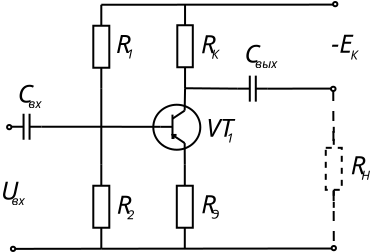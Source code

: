 <?xml version="1.0" encoding="UTF-8"?>
<dia:diagram xmlns:dia="http://www.lysator.liu.se/~alla/dia/">
  <dia:layer name="Фон" visible="true">
    <dia:object type="Standard - Ellipse" version="0" id="O0">
      <dia:attribute name="obj_pos">
        <dia:point val="9,6"/>
      </dia:attribute>
      <dia:attribute name="obj_bb">
        <dia:rectangle val="8.95,5.95;11.4,8.3"/>
      </dia:attribute>
      <dia:attribute name="elem_corner">
        <dia:point val="9,6"/>
      </dia:attribute>
      <dia:attribute name="elem_width">
        <dia:real val="2.35"/>
      </dia:attribute>
      <dia:attribute name="elem_height">
        <dia:real val="2.25"/>
      </dia:attribute>
    </dia:object>
    <dia:object type="Circuit - PNP Transistor" version="0" id="O1">
      <dia:attribute name="obj_pos">
        <dia:point val="9.35,6.292"/>
      </dia:attribute>
      <dia:attribute name="obj_bb">
        <dia:rectangle val="9.35,6.25;10.597,7.958"/>
      </dia:attribute>
      <dia:attribute name="elem_corner">
        <dia:point val="9.35,6.292"/>
      </dia:attribute>
      <dia:attribute name="elem_width">
        <dia:real val="1.219"/>
      </dia:attribute>
      <dia:attribute name="elem_height">
        <dia:real val="1.625"/>
      </dia:attribute>
      <dia:attribute name="line_width">
        <dia:real val="0.1"/>
      </dia:attribute>
      <dia:attribute name="line_colour">
        <dia:color val="#000000"/>
      </dia:attribute>
      <dia:attribute name="fill_colour">
        <dia:color val="#ffffff"/>
      </dia:attribute>
      <dia:attribute name="show_background">
        <dia:boolean val="true"/>
      </dia:attribute>
      <dia:attribute name="line_style">
        <dia:enum val="0"/>
        <dia:real val="1"/>
      </dia:attribute>
      <dia:attribute name="flip_horizontal">
        <dia:boolean val="false"/>
      </dia:attribute>
      <dia:attribute name="flip_vertical">
        <dia:boolean val="false"/>
      </dia:attribute>
    </dia:object>
    <dia:object type="Circuit - Vertical Resistor (European)" version="0" id="O2">
      <dia:attribute name="obj_pos">
        <dia:point val="10.175,9"/>
      </dia:attribute>
      <dia:attribute name="obj_bb">
        <dia:rectangle val="10.125,9;11.025,13.2"/>
      </dia:attribute>
      <dia:attribute name="elem_corner">
        <dia:point val="10.175,9"/>
      </dia:attribute>
      <dia:attribute name="elem_width">
        <dia:real val="0.8"/>
      </dia:attribute>
      <dia:attribute name="elem_height">
        <dia:real val="4.2"/>
      </dia:attribute>
      <dia:attribute name="line_width">
        <dia:real val="0.1"/>
      </dia:attribute>
      <dia:attribute name="line_colour">
        <dia:color val="#000000"/>
      </dia:attribute>
      <dia:attribute name="fill_colour">
        <dia:color val="#ffffff"/>
      </dia:attribute>
      <dia:attribute name="show_background">
        <dia:boolean val="true"/>
      </dia:attribute>
      <dia:attribute name="line_style">
        <dia:enum val="0"/>
        <dia:real val="1"/>
      </dia:attribute>
      <dia:attribute name="flip_horizontal">
        <dia:boolean val="false"/>
      </dia:attribute>
      <dia:attribute name="flip_vertical">
        <dia:boolean val="false"/>
      </dia:attribute>
    </dia:object>
    <dia:object type="Standard - Line" version="0" id="O3">
      <dia:attribute name="obj_pos">
        <dia:point val="10.569,7.917"/>
      </dia:attribute>
      <dia:attribute name="obj_bb">
        <dia:rectangle val="10.518,7.866;10.625,9.05"/>
      </dia:attribute>
      <dia:attribute name="conn_endpoints">
        <dia:point val="10.569,7.917"/>
        <dia:point val="10.575,9"/>
      </dia:attribute>
      <dia:attribute name="numcp">
        <dia:int val="1"/>
      </dia:attribute>
      <dia:connections>
        <dia:connection handle="0" to="O1" connection="2"/>
        <dia:connection handle="1" to="O2" connection="0"/>
      </dia:connections>
    </dia:object>
    <dia:object type="Circuit - Vertical Resistor (European)" version="0" id="O4">
      <dia:attribute name="obj_pos">
        <dia:point val="6,1"/>
      </dia:attribute>
      <dia:attribute name="obj_bb">
        <dia:rectangle val="5.95,1;6.85,5.2"/>
      </dia:attribute>
      <dia:attribute name="elem_corner">
        <dia:point val="6,1"/>
      </dia:attribute>
      <dia:attribute name="elem_width">
        <dia:real val="0.8"/>
      </dia:attribute>
      <dia:attribute name="elem_height">
        <dia:real val="4.2"/>
      </dia:attribute>
      <dia:attribute name="line_width">
        <dia:real val="0.1"/>
      </dia:attribute>
      <dia:attribute name="line_colour">
        <dia:color val="#000000"/>
      </dia:attribute>
      <dia:attribute name="fill_colour">
        <dia:color val="#ffffff"/>
      </dia:attribute>
      <dia:attribute name="show_background">
        <dia:boolean val="true"/>
      </dia:attribute>
      <dia:attribute name="line_style">
        <dia:enum val="0"/>
        <dia:real val="1"/>
      </dia:attribute>
      <dia:attribute name="flip_horizontal">
        <dia:boolean val="false"/>
      </dia:attribute>
      <dia:attribute name="flip_vertical">
        <dia:boolean val="false"/>
      </dia:attribute>
    </dia:object>
    <dia:object type="Circuit - Vertical Resistor (European)" version="0" id="O5">
      <dia:attribute name="obj_pos">
        <dia:point val="10.2,0.975"/>
      </dia:attribute>
      <dia:attribute name="obj_bb">
        <dia:rectangle val="10.15,0.975;11.025,5.175"/>
      </dia:attribute>
      <dia:attribute name="elem_corner">
        <dia:point val="10.2,0.975"/>
      </dia:attribute>
      <dia:attribute name="elem_width">
        <dia:real val="0.775"/>
      </dia:attribute>
      <dia:attribute name="elem_height">
        <dia:real val="4.2"/>
      </dia:attribute>
      <dia:attribute name="line_width">
        <dia:real val="0.1"/>
      </dia:attribute>
      <dia:attribute name="line_colour">
        <dia:color val="#000000"/>
      </dia:attribute>
      <dia:attribute name="fill_colour">
        <dia:color val="#ffffff"/>
      </dia:attribute>
      <dia:attribute name="show_background">
        <dia:boolean val="true"/>
      </dia:attribute>
      <dia:attribute name="line_style">
        <dia:enum val="0"/>
        <dia:real val="1"/>
      </dia:attribute>
      <dia:attribute name="flip_horizontal">
        <dia:boolean val="false"/>
      </dia:attribute>
      <dia:attribute name="flip_vertical">
        <dia:boolean val="false"/>
      </dia:attribute>
    </dia:object>
    <dia:object type="Circuit - Vertical Resistor (European)" version="0" id="O6">
      <dia:attribute name="obj_pos">
        <dia:point val="6,9"/>
      </dia:attribute>
      <dia:attribute name="obj_bb">
        <dia:rectangle val="5.95,9;6.85,13.2"/>
      </dia:attribute>
      <dia:attribute name="elem_corner">
        <dia:point val="6,9"/>
      </dia:attribute>
      <dia:attribute name="elem_width">
        <dia:real val="0.8"/>
      </dia:attribute>
      <dia:attribute name="elem_height">
        <dia:real val="4.2"/>
      </dia:attribute>
      <dia:attribute name="line_width">
        <dia:real val="0.1"/>
      </dia:attribute>
      <dia:attribute name="line_colour">
        <dia:color val="#000000"/>
      </dia:attribute>
      <dia:attribute name="fill_colour">
        <dia:color val="#ffffff"/>
      </dia:attribute>
      <dia:attribute name="show_background">
        <dia:boolean val="true"/>
      </dia:attribute>
      <dia:attribute name="line_style">
        <dia:enum val="0"/>
        <dia:real val="1"/>
      </dia:attribute>
      <dia:attribute name="flip_horizontal">
        <dia:boolean val="false"/>
      </dia:attribute>
      <dia:attribute name="flip_vertical">
        <dia:boolean val="false"/>
      </dia:attribute>
    </dia:object>
    <dia:object type="Standard - Line" version="0" id="O7">
      <dia:attribute name="obj_pos">
        <dia:point val="10.588,5.175"/>
      </dia:attribute>
      <dia:attribute name="obj_bb">
        <dia:rectangle val="10.518,5.124;10.638,6.343"/>
      </dia:attribute>
      <dia:attribute name="conn_endpoints">
        <dia:point val="10.588,5.175"/>
        <dia:point val="10.569,6.292"/>
      </dia:attribute>
      <dia:attribute name="numcp">
        <dia:int val="1"/>
      </dia:attribute>
      <dia:connections>
        <dia:connection handle="0" to="O5" connection="1"/>
        <dia:connection handle="1" to="O1" connection="1"/>
      </dia:connections>
    </dia:object>
    <dia:object type="Standard - Line" version="0" id="O8">
      <dia:attribute name="obj_pos">
        <dia:point val="6.4,5.2"/>
      </dia:attribute>
      <dia:attribute name="obj_bb">
        <dia:rectangle val="6.35,5.15;6.45,9.05"/>
      </dia:attribute>
      <dia:attribute name="conn_endpoints">
        <dia:point val="6.4,5.2"/>
        <dia:point val="6.4,9"/>
      </dia:attribute>
      <dia:attribute name="numcp">
        <dia:int val="1"/>
      </dia:attribute>
      <dia:connections>
        <dia:connection handle="0" to="O4" connection="1"/>
        <dia:connection handle="1" to="O6" connection="0"/>
      </dia:connections>
    </dia:object>
    <dia:object type="Circuit - Horizontal Capacitor" version="0" id="O9">
      <dia:attribute name="obj_pos">
        <dia:point val="1.913,6.45"/>
      </dia:attribute>
      <dia:attribute name="obj_bb">
        <dia:rectangle val="1.913,6.45;3.413,7.75"/>
      </dia:attribute>
      <dia:attribute name="elem_corner">
        <dia:point val="1.913,6.45"/>
      </dia:attribute>
      <dia:attribute name="elem_width">
        <dia:real val="1.5"/>
      </dia:attribute>
      <dia:attribute name="elem_height">
        <dia:real val="1.3"/>
      </dia:attribute>
      <dia:attribute name="line_width">
        <dia:real val="0.1"/>
      </dia:attribute>
      <dia:attribute name="line_colour">
        <dia:color val="#000000"/>
      </dia:attribute>
      <dia:attribute name="fill_colour">
        <dia:color val="#ffffff"/>
      </dia:attribute>
      <dia:attribute name="show_background">
        <dia:boolean val="true"/>
      </dia:attribute>
      <dia:attribute name="line_style">
        <dia:enum val="0"/>
        <dia:real val="1"/>
      </dia:attribute>
      <dia:attribute name="flip_horizontal">
        <dia:boolean val="false"/>
      </dia:attribute>
      <dia:attribute name="flip_vertical">
        <dia:boolean val="false"/>
      </dia:attribute>
    </dia:object>
    <dia:object type="Circuit - Horizontal Capacitor" version="0" id="O10">
      <dia:attribute name="obj_pos">
        <dia:point val="13.225,4.545"/>
      </dia:attribute>
      <dia:attribute name="obj_bb">
        <dia:rectangle val="13.225,4.545;14.725,5.845"/>
      </dia:attribute>
      <dia:attribute name="elem_corner">
        <dia:point val="13.225,4.545"/>
      </dia:attribute>
      <dia:attribute name="elem_width">
        <dia:real val="1.5"/>
      </dia:attribute>
      <dia:attribute name="elem_height">
        <dia:real val="1.3"/>
      </dia:attribute>
      <dia:attribute name="line_width">
        <dia:real val="0.1"/>
      </dia:attribute>
      <dia:attribute name="line_colour">
        <dia:color val="#000000"/>
      </dia:attribute>
      <dia:attribute name="fill_colour">
        <dia:color val="#ffffff"/>
      </dia:attribute>
      <dia:attribute name="show_background">
        <dia:boolean val="true"/>
      </dia:attribute>
      <dia:attribute name="line_style">
        <dia:enum val="0"/>
        <dia:real val="1"/>
      </dia:attribute>
      <dia:attribute name="flip_horizontal">
        <dia:boolean val="false"/>
      </dia:attribute>
      <dia:attribute name="flip_vertical">
        <dia:boolean val="false"/>
      </dia:attribute>
    </dia:object>
    <dia:object type="Standard - Line" version="0" id="O11">
      <dia:attribute name="obj_pos">
        <dia:point val="3.413,7.1"/>
      </dia:attribute>
      <dia:attribute name="obj_bb">
        <dia:rectangle val="3.362,7.05;6.45,7.15"/>
      </dia:attribute>
      <dia:attribute name="conn_endpoints">
        <dia:point val="3.413,7.1"/>
        <dia:point val="6.4,7.1"/>
      </dia:attribute>
      <dia:attribute name="numcp">
        <dia:int val="1"/>
      </dia:attribute>
      <dia:connections>
        <dia:connection handle="0" to="O9" connection="1"/>
        <dia:connection handle="1" to="O8" connection="0"/>
      </dia:connections>
    </dia:object>
    <dia:object type="Standard - Line" version="0" id="O12">
      <dia:attribute name="obj_pos">
        <dia:point val="6.4,13.2"/>
      </dia:attribute>
      <dia:attribute name="obj_bb">
        <dia:rectangle val="2.046,13.15;6.45,13.256"/>
      </dia:attribute>
      <dia:attribute name="conn_endpoints">
        <dia:point val="6.4,13.2"/>
        <dia:point val="2.096,13.206"/>
      </dia:attribute>
      <dia:attribute name="numcp">
        <dia:int val="1"/>
      </dia:attribute>
      <dia:connections>
        <dia:connection handle="0" to="O6" connection="1"/>
        <dia:connection handle="1" to="O17" connection="4"/>
      </dia:connections>
    </dia:object>
    <dia:object type="Standard - Line" version="0" id="O13">
      <dia:attribute name="obj_pos">
        <dia:point val="13.225,5.195"/>
      </dia:attribute>
      <dia:attribute name="obj_bb">
        <dia:rectangle val="10.537,5.125;13.275,5.245"/>
      </dia:attribute>
      <dia:attribute name="conn_endpoints">
        <dia:point val="13.225,5.195"/>
        <dia:point val="10.588,5.175"/>
      </dia:attribute>
      <dia:attribute name="numcp">
        <dia:int val="1"/>
      </dia:attribute>
      <dia:connections>
        <dia:connection handle="0" to="O10" connection="0"/>
        <dia:connection handle="1" to="O5" connection="1"/>
      </dia:connections>
    </dia:object>
    <dia:object type="Standard - Line" version="0" id="O14">
      <dia:attribute name="obj_pos">
        <dia:point val="6.4,13.2"/>
      </dia:attribute>
      <dia:attribute name="obj_bb">
        <dia:rectangle val="6.35,13.137;18.0,13.25"/>
      </dia:attribute>
      <dia:attribute name="conn_endpoints">
        <dia:point val="6.4,13.2"/>
        <dia:point val="17.95,13.188"/>
      </dia:attribute>
      <dia:attribute name="numcp">
        <dia:int val="1"/>
      </dia:attribute>
      <dia:connections>
        <dia:connection handle="0" to="O6" connection="1"/>
      </dia:connections>
    </dia:object>
    <dia:object type="Standard - Line" version="0" id="O15">
      <dia:attribute name="obj_pos">
        <dia:point val="14.725,5.195"/>
      </dia:attribute>
      <dia:attribute name="obj_bb">
        <dia:rectangle val="14.675,5.144;18.085,5.245"/>
      </dia:attribute>
      <dia:attribute name="conn_endpoints">
        <dia:point val="14.725,5.195"/>
        <dia:point val="18.035,5.194"/>
      </dia:attribute>
      <dia:attribute name="numcp">
        <dia:int val="1"/>
      </dia:attribute>
      <dia:connections>
        <dia:connection handle="0" to="O10" connection="1"/>
      </dia:connections>
    </dia:object>
    <dia:object type="Standard - Ellipse" version="0" id="O16">
      <dia:attribute name="obj_pos">
        <dia:point val="1.688,7.013"/>
      </dia:attribute>
      <dia:attribute name="obj_bb">
        <dia:rectangle val="1.638,6.963;1.955,7.275"/>
      </dia:attribute>
      <dia:attribute name="elem_corner">
        <dia:point val="1.688,7.013"/>
      </dia:attribute>
      <dia:attribute name="elem_width">
        <dia:real val="0.217"/>
      </dia:attribute>
      <dia:attribute name="elem_height">
        <dia:real val="0.213"/>
      </dia:attribute>
    </dia:object>
    <dia:object type="Standard - Ellipse" version="0" id="O17">
      <dia:attribute name="obj_pos">
        <dia:point val="1.879,13.1"/>
      </dia:attribute>
      <dia:attribute name="obj_bb">
        <dia:rectangle val="1.829,13.05;2.146,13.363"/>
      </dia:attribute>
      <dia:attribute name="elem_corner">
        <dia:point val="1.879,13.1"/>
      </dia:attribute>
      <dia:attribute name="elem_width">
        <dia:real val="0.217"/>
      </dia:attribute>
      <dia:attribute name="elem_height">
        <dia:real val="0.213"/>
      </dia:attribute>
    </dia:object>
    <dia:object type="Standard - Ellipse" version="0" id="O18">
      <dia:attribute name="obj_pos">
        <dia:point val="17.917,13.062"/>
      </dia:attribute>
      <dia:attribute name="obj_bb">
        <dia:rectangle val="17.867,13.012;18.184,13.325"/>
      </dia:attribute>
      <dia:attribute name="elem_corner">
        <dia:point val="17.917,13.062"/>
      </dia:attribute>
      <dia:attribute name="elem_width">
        <dia:real val="0.217"/>
      </dia:attribute>
      <dia:attribute name="elem_height">
        <dia:real val="0.213"/>
      </dia:attribute>
    </dia:object>
    <dia:object type="Standard - Ellipse" version="0" id="O19">
      <dia:attribute name="obj_pos">
        <dia:point val="17.883,5.1"/>
      </dia:attribute>
      <dia:attribute name="obj_bb">
        <dia:rectangle val="17.833,5.05;18.163,5.362"/>
      </dia:attribute>
      <dia:attribute name="elem_corner">
        <dia:point val="17.883,5.1"/>
      </dia:attribute>
      <dia:attribute name="elem_width">
        <dia:real val="0.23"/>
      </dia:attribute>
      <dia:attribute name="elem_height">
        <dia:real val="0.213"/>
      </dia:attribute>
    </dia:object>
    <dia:object type="Standard - Line" version="0" id="O20">
      <dia:attribute name="obj_pos">
        <dia:point val="6.4,1"/>
      </dia:attribute>
      <dia:attribute name="obj_bb">
        <dia:rectangle val="6.35,0.944;18.055,1.05"/>
      </dia:attribute>
      <dia:attribute name="conn_endpoints">
        <dia:point val="6.4,1"/>
        <dia:point val="18.005,0.994"/>
      </dia:attribute>
      <dia:attribute name="numcp">
        <dia:int val="1"/>
      </dia:attribute>
      <dia:connections>
        <dia:connection handle="0" to="O4" connection="0"/>
      </dia:connections>
    </dia:object>
    <dia:object type="Standard - Ellipse" version="0" id="O21">
      <dia:attribute name="obj_pos">
        <dia:point val="17.988,0.863"/>
      </dia:attribute>
      <dia:attribute name="obj_bb">
        <dia:rectangle val="17.938,0.812;18.255,1.125"/>
      </dia:attribute>
      <dia:attribute name="elem_corner">
        <dia:point val="17.988,0.863"/>
      </dia:attribute>
      <dia:attribute name="elem_width">
        <dia:real val="0.217"/>
      </dia:attribute>
      <dia:attribute name="elem_height">
        <dia:real val="0.213"/>
      </dia:attribute>
    </dia:object>
    <dia:object type="Standard - Line" version="0" id="O22">
      <dia:attribute name="obj_pos">
        <dia:point val="17.998,5.312"/>
      </dia:attribute>
      <dia:attribute name="obj_bb">
        <dia:rectangle val="17.948,5.262;18.075,13.113"/>
      </dia:attribute>
      <dia:attribute name="conn_endpoints">
        <dia:point val="17.998,5.312"/>
        <dia:point val="18.025,13.062"/>
      </dia:attribute>
      <dia:attribute name="numcp">
        <dia:int val="1"/>
      </dia:attribute>
      <dia:attribute name="line_style">
        <dia:enum val="1"/>
      </dia:attribute>
      <dia:attribute name="dashlength">
        <dia:real val="0.5"/>
      </dia:attribute>
      <dia:connections>
        <dia:connection handle="0" to="O19" connection="6"/>
        <dia:connection handle="1" to="O18" connection="1"/>
      </dia:connections>
    </dia:object>
    <dia:object type="Circuit - Vertical Resistor (European)" version="0" id="O23">
      <dia:attribute name="obj_pos">
        <dia:point val="17.623,7.104"/>
      </dia:attribute>
      <dia:attribute name="obj_bb">
        <dia:rectangle val="17.573,7.104;18.473,11.304"/>
      </dia:attribute>
      <dia:attribute name="elem_corner">
        <dia:point val="17.623,7.104"/>
      </dia:attribute>
      <dia:attribute name="elem_width">
        <dia:real val="0.8"/>
      </dia:attribute>
      <dia:attribute name="elem_height">
        <dia:real val="4.2"/>
      </dia:attribute>
      <dia:attribute name="line_width">
        <dia:real val="0.1"/>
      </dia:attribute>
      <dia:attribute name="line_colour">
        <dia:color val="#000000"/>
      </dia:attribute>
      <dia:attribute name="fill_colour">
        <dia:color val="#ffffff"/>
      </dia:attribute>
      <dia:attribute name="show_background">
        <dia:boolean val="true"/>
      </dia:attribute>
      <dia:attribute name="line_style">
        <dia:enum val="1"/>
        <dia:real val="0.3"/>
      </dia:attribute>
      <dia:attribute name="flip_horizontal">
        <dia:boolean val="false"/>
      </dia:attribute>
      <dia:attribute name="flip_vertical">
        <dia:boolean val="false"/>
      </dia:attribute>
    </dia:object>
    <dia:object type="Standard - Line" version="0" id="O24">
      <dia:attribute name="obj_pos">
        <dia:point val="9.35,7.104"/>
      </dia:attribute>
      <dia:attribute name="obj_bb">
        <dia:rectangle val="6.35,7.05;9.4,7.154"/>
      </dia:attribute>
      <dia:attribute name="conn_endpoints">
        <dia:point val="9.35,7.104"/>
        <dia:point val="6.4,7.1"/>
      </dia:attribute>
      <dia:attribute name="numcp">
        <dia:int val="1"/>
      </dia:attribute>
      <dia:connections>
        <dia:connection handle="0" to="O1" connection="0"/>
        <dia:connection handle="1" to="O8" connection="0"/>
      </dia:connections>
    </dia:object>
    <dia:object type="Standard - Text" version="1" id="O25">
      <dia:attribute name="obj_pos">
        <dia:point val="7.137,3.413"/>
      </dia:attribute>
      <dia:attribute name="obj_bb">
        <dia:rectangle val="7.11,2.583;7.992,4.531"/>
      </dia:attribute>
      <dia:attribute name="text">
        <dia:composite type="text">
          <dia:attribute name="string">
            <dia:string>#R #</dia:string>
          </dia:attribute>
          <dia:attribute name="font">
            <dia:font family="gost type a" style="8" name="Courier"/>
          </dia:attribute>
          <dia:attribute name="height">
            <dia:real val="1.6"/>
          </dia:attribute>
          <dia:attribute name="pos">
            <dia:point val="7.137,3.413"/>
          </dia:attribute>
          <dia:attribute name="color">
            <dia:color val="#000000"/>
          </dia:attribute>
          <dia:attribute name="alignment">
            <dia:enum val="0"/>
          </dia:attribute>
        </dia:composite>
      </dia:attribute>
      <dia:attribute name="valign">
        <dia:enum val="3"/>
      </dia:attribute>
    </dia:object>
    <dia:object type="Standard - Text" version="1" id="O26">
      <dia:attribute name="obj_pos">
        <dia:point val="7.66,3.688"/>
      </dia:attribute>
      <dia:attribute name="obj_bb">
        <dia:rectangle val="7.66,3.285;8.0,4.22"/>
      </dia:attribute>
      <dia:attribute name="text">
        <dia:composite type="text">
          <dia:attribute name="string">
            <dia:string>#1 #</dia:string>
          </dia:attribute>
          <dia:attribute name="font">
            <dia:font family="gost type a" style="8" name="Courier"/>
          </dia:attribute>
          <dia:attribute name="height">
            <dia:real val="0.8"/>
          </dia:attribute>
          <dia:attribute name="pos">
            <dia:point val="7.66,3.688"/>
          </dia:attribute>
          <dia:attribute name="color">
            <dia:color val="#000000"/>
          </dia:attribute>
          <dia:attribute name="alignment">
            <dia:enum val="0"/>
          </dia:attribute>
        </dia:composite>
      </dia:attribute>
      <dia:attribute name="valign">
        <dia:enum val="3"/>
      </dia:attribute>
    </dia:object>
    <dia:object type="Standard - Text" version="1" id="O27">
      <dia:attribute name="obj_pos">
        <dia:point val="7.172,11.449"/>
      </dia:attribute>
      <dia:attribute name="obj_bb">
        <dia:rectangle val="7.145,10.62;8.027,12.567"/>
      </dia:attribute>
      <dia:attribute name="text">
        <dia:composite type="text">
          <dia:attribute name="string">
            <dia:string>#R #</dia:string>
          </dia:attribute>
          <dia:attribute name="font">
            <dia:font family="gost type a" style="8" name="Courier"/>
          </dia:attribute>
          <dia:attribute name="height">
            <dia:real val="1.6"/>
          </dia:attribute>
          <dia:attribute name="pos">
            <dia:point val="7.172,11.449"/>
          </dia:attribute>
          <dia:attribute name="color">
            <dia:color val="#000000"/>
          </dia:attribute>
          <dia:attribute name="alignment">
            <dia:enum val="0"/>
          </dia:attribute>
        </dia:composite>
      </dia:attribute>
      <dia:attribute name="valign">
        <dia:enum val="3"/>
      </dia:attribute>
    </dia:object>
    <dia:object type="Standard - Text" version="1" id="O28">
      <dia:attribute name="obj_pos">
        <dia:point val="7.695,11.724"/>
      </dia:attribute>
      <dia:attribute name="obj_bb">
        <dia:rectangle val="7.695,11.308;8.306,12.283"/>
      </dia:attribute>
      <dia:attribute name="text">
        <dia:composite type="text">
          <dia:attribute name="string">
            <dia:string>#2  #</dia:string>
          </dia:attribute>
          <dia:attribute name="font">
            <dia:font family="gost type a" style="8" name="Courier"/>
          </dia:attribute>
          <dia:attribute name="height">
            <dia:real val="0.8"/>
          </dia:attribute>
          <dia:attribute name="pos">
            <dia:point val="7.695,11.724"/>
          </dia:attribute>
          <dia:attribute name="color">
            <dia:color val="#000000"/>
          </dia:attribute>
          <dia:attribute name="alignment">
            <dia:enum val="0"/>
          </dia:attribute>
        </dia:composite>
      </dia:attribute>
      <dia:attribute name="valign">
        <dia:enum val="3"/>
      </dia:attribute>
    </dia:object>
    <dia:object type="Standard - Text" version="1" id="O29">
      <dia:attribute name="obj_pos">
        <dia:point val="11.385,3.426"/>
      </dia:attribute>
      <dia:attribute name="obj_bb">
        <dia:rectangle val="11.358,2.597;12.24,4.545"/>
      </dia:attribute>
      <dia:attribute name="text">
        <dia:composite type="text">
          <dia:attribute name="string">
            <dia:string>#R #</dia:string>
          </dia:attribute>
          <dia:attribute name="font">
            <dia:font family="gost type a" style="8" name="Courier"/>
          </dia:attribute>
          <dia:attribute name="height">
            <dia:real val="1.6"/>
          </dia:attribute>
          <dia:attribute name="pos">
            <dia:point val="11.385,3.426"/>
          </dia:attribute>
          <dia:attribute name="color">
            <dia:color val="#000000"/>
          </dia:attribute>
          <dia:attribute name="alignment">
            <dia:enum val="0"/>
          </dia:attribute>
        </dia:composite>
      </dia:attribute>
      <dia:attribute name="valign">
        <dia:enum val="3"/>
      </dia:attribute>
    </dia:object>
    <dia:object type="Standard - Text" version="1" id="O30">
      <dia:attribute name="obj_pos">
        <dia:point val="11.908,3.701"/>
      </dia:attribute>
      <dia:attribute name="obj_bb">
        <dia:rectangle val="11.908,3.285;12.348,4.261"/>
      </dia:attribute>
      <dia:attribute name="text">
        <dia:composite type="text">
          <dia:attribute name="string">
            <dia:string>#К #</dia:string>
          </dia:attribute>
          <dia:attribute name="font">
            <dia:font family="gost type a" style="8" name="Courier"/>
          </dia:attribute>
          <dia:attribute name="height">
            <dia:real val="0.8"/>
          </dia:attribute>
          <dia:attribute name="pos">
            <dia:point val="11.908,3.701"/>
          </dia:attribute>
          <dia:attribute name="color">
            <dia:color val="#000000"/>
          </dia:attribute>
          <dia:attribute name="alignment">
            <dia:enum val="0"/>
          </dia:attribute>
        </dia:composite>
      </dia:attribute>
      <dia:attribute name="valign">
        <dia:enum val="3"/>
      </dia:attribute>
    </dia:object>
    <dia:object type="Standard - Text" version="1" id="O31">
      <dia:attribute name="obj_pos">
        <dia:point val="11.397,11.429"/>
      </dia:attribute>
      <dia:attribute name="obj_bb">
        <dia:rectangle val="11.397,10.6;12.279,12.547"/>
      </dia:attribute>
      <dia:attribute name="text">
        <dia:composite type="text">
          <dia:attribute name="string">
            <dia:string>#R #</dia:string>
          </dia:attribute>
          <dia:attribute name="font">
            <dia:font family="gost type a" style="8" name="Courier"/>
          </dia:attribute>
          <dia:attribute name="height">
            <dia:real val="1.6"/>
          </dia:attribute>
          <dia:attribute name="pos">
            <dia:point val="11.397,11.429"/>
          </dia:attribute>
          <dia:attribute name="color">
            <dia:color val="#000000"/>
          </dia:attribute>
          <dia:attribute name="alignment">
            <dia:enum val="0"/>
          </dia:attribute>
        </dia:composite>
      </dia:attribute>
      <dia:attribute name="valign">
        <dia:enum val="3"/>
      </dia:attribute>
    </dia:object>
    <dia:object type="Standard - Text" version="1" id="O32">
      <dia:attribute name="obj_pos">
        <dia:point val="11.92,11.704"/>
      </dia:attribute>
      <dia:attribute name="obj_bb">
        <dia:rectangle val="11.92,11.288;12.361,12.263"/>
      </dia:attribute>
      <dia:attribute name="text">
        <dia:composite type="text">
          <dia:attribute name="string">
            <dia:string>#Э #</dia:string>
          </dia:attribute>
          <dia:attribute name="font">
            <dia:font family="gost type a" style="8" name="Courier"/>
          </dia:attribute>
          <dia:attribute name="height">
            <dia:real val="0.8"/>
          </dia:attribute>
          <dia:attribute name="pos">
            <dia:point val="11.92,11.704"/>
          </dia:attribute>
          <dia:attribute name="color">
            <dia:color val="#000000"/>
          </dia:attribute>
          <dia:attribute name="alignment">
            <dia:enum val="0"/>
          </dia:attribute>
        </dia:composite>
      </dia:attribute>
      <dia:attribute name="valign">
        <dia:enum val="3"/>
      </dia:attribute>
    </dia:object>
    <dia:object type="Standard - Text" version="1" id="O33">
      <dia:attribute name="obj_pos">
        <dia:point val="2.222,5.899"/>
      </dia:attribute>
      <dia:attribute name="obj_bb">
        <dia:rectangle val="2.195,5.069;3.02,7.017"/>
      </dia:attribute>
      <dia:attribute name="text">
        <dia:composite type="text">
          <dia:attribute name="string">
            <dia:string>#C #</dia:string>
          </dia:attribute>
          <dia:attribute name="font">
            <dia:font family="gost type a" style="8" name="Courier"/>
          </dia:attribute>
          <dia:attribute name="height">
            <dia:real val="1.6"/>
          </dia:attribute>
          <dia:attribute name="pos">
            <dia:point val="2.222,5.899"/>
          </dia:attribute>
          <dia:attribute name="color">
            <dia:color val="#000000"/>
          </dia:attribute>
          <dia:attribute name="alignment">
            <dia:enum val="0"/>
          </dia:attribute>
        </dia:composite>
      </dia:attribute>
      <dia:attribute name="valign">
        <dia:enum val="3"/>
      </dia:attribute>
    </dia:object>
    <dia:object type="Standard - Text" version="1" id="O34">
      <dia:attribute name="obj_pos">
        <dia:point val="2.745,6.174"/>
      </dia:attribute>
      <dia:attribute name="obj_bb">
        <dia:rectangle val="2.745,5.771;3.71,6.706"/>
      </dia:attribute>
      <dia:attribute name="text">
        <dia:composite type="text">
          <dia:attribute name="string">
            <dia:string>#вх   #</dia:string>
          </dia:attribute>
          <dia:attribute name="font">
            <dia:font family="gost type a" style="8" name="Courier"/>
          </dia:attribute>
          <dia:attribute name="height">
            <dia:real val="0.8"/>
          </dia:attribute>
          <dia:attribute name="pos">
            <dia:point val="2.745,6.174"/>
          </dia:attribute>
          <dia:attribute name="color">
            <dia:color val="#000000"/>
          </dia:attribute>
          <dia:attribute name="alignment">
            <dia:enum val="0"/>
          </dia:attribute>
        </dia:composite>
      </dia:attribute>
      <dia:attribute name="valign">
        <dia:enum val="3"/>
      </dia:attribute>
    </dia:object>
    <dia:object type="Standard - Text" version="1" id="O35">
      <dia:attribute name="obj_pos">
        <dia:point val="13.56,3.901"/>
      </dia:attribute>
      <dia:attribute name="obj_bb">
        <dia:rectangle val="13.533,3.072;14.357,5.02"/>
      </dia:attribute>
      <dia:attribute name="text">
        <dia:composite type="text">
          <dia:attribute name="string">
            <dia:string>#C #</dia:string>
          </dia:attribute>
          <dia:attribute name="font">
            <dia:font family="gost type a" style="8" name="Courier"/>
          </dia:attribute>
          <dia:attribute name="height">
            <dia:real val="1.6"/>
          </dia:attribute>
          <dia:attribute name="pos">
            <dia:point val="13.56,3.901"/>
          </dia:attribute>
          <dia:attribute name="color">
            <dia:color val="#000000"/>
          </dia:attribute>
          <dia:attribute name="alignment">
            <dia:enum val="0"/>
          </dia:attribute>
        </dia:composite>
      </dia:attribute>
      <dia:attribute name="valign">
        <dia:enum val="3"/>
      </dia:attribute>
    </dia:object>
    <dia:object type="Standard - Text" version="1" id="O36">
      <dia:attribute name="obj_pos">
        <dia:point val="14.082,4.176"/>
      </dia:attribute>
      <dia:attribute name="obj_bb">
        <dia:rectangle val="14.082,3.774;15.135,4.709"/>
      </dia:attribute>
      <dia:attribute name="text">
        <dia:composite type="text">
          <dia:attribute name="string">
            <dia:string>#вых  #</dia:string>
          </dia:attribute>
          <dia:attribute name="font">
            <dia:font family="gost type a" style="8" name="Courier"/>
          </dia:attribute>
          <dia:attribute name="height">
            <dia:real val="0.8"/>
          </dia:attribute>
          <dia:attribute name="pos">
            <dia:point val="14.082,4.176"/>
          </dia:attribute>
          <dia:attribute name="color">
            <dia:color val="#000000"/>
          </dia:attribute>
          <dia:attribute name="alignment">
            <dia:enum val="0"/>
          </dia:attribute>
        </dia:composite>
      </dia:attribute>
      <dia:attribute name="valign">
        <dia:enum val="3"/>
      </dia:attribute>
    </dia:object>
    <dia:object type="Standard - Text" version="1" id="O37">
      <dia:attribute name="obj_pos">
        <dia:point val="11.647,7.599"/>
      </dia:attribute>
      <dia:attribute name="obj_bb">
        <dia:rectangle val="11.62,6.769;13.072,8.717"/>
      </dia:attribute>
      <dia:attribute name="text">
        <dia:composite type="text">
          <dia:attribute name="string">
            <dia:string>#VT #</dia:string>
          </dia:attribute>
          <dia:attribute name="font">
            <dia:font family="gost type a" style="8" name="Courier"/>
          </dia:attribute>
          <dia:attribute name="height">
            <dia:real val="1.6"/>
          </dia:attribute>
          <dia:attribute name="pos">
            <dia:point val="11.647,7.599"/>
          </dia:attribute>
          <dia:attribute name="color">
            <dia:color val="#000000"/>
          </dia:attribute>
          <dia:attribute name="alignment">
            <dia:enum val="0"/>
          </dia:attribute>
        </dia:composite>
      </dia:attribute>
      <dia:attribute name="valign">
        <dia:enum val="3"/>
      </dia:attribute>
    </dia:object>
    <dia:object type="Standard - Text" version="1" id="O38">
      <dia:attribute name="obj_pos">
        <dia:point val="12.66,7.894"/>
      </dia:attribute>
      <dia:attribute name="obj_bb">
        <dia:rectangle val="12.66,7.491;13.17,8.426"/>
      </dia:attribute>
      <dia:attribute name="text">
        <dia:composite type="text">
          <dia:attribute name="string">
            <dia:string>#1  #</dia:string>
          </dia:attribute>
          <dia:attribute name="font">
            <dia:font family="gost type a" style="8" name="Courier"/>
          </dia:attribute>
          <dia:attribute name="height">
            <dia:real val="0.8"/>
          </dia:attribute>
          <dia:attribute name="pos">
            <dia:point val="12.66,7.894"/>
          </dia:attribute>
          <dia:attribute name="color">
            <dia:color val="#000000"/>
          </dia:attribute>
          <dia:attribute name="alignment">
            <dia:enum val="0"/>
          </dia:attribute>
        </dia:composite>
      </dia:attribute>
      <dia:attribute name="valign">
        <dia:enum val="3"/>
      </dia:attribute>
    </dia:object>
    <dia:object type="Standard - Text" version="1" id="O39">
      <dia:attribute name="obj_pos">
        <dia:point val="18.872,9.474"/>
      </dia:attribute>
      <dia:attribute name="obj_bb">
        <dia:rectangle val="18.872,8.645;19.754,10.592"/>
      </dia:attribute>
      <dia:attribute name="text">
        <dia:composite type="text">
          <dia:attribute name="string">
            <dia:string>#R #</dia:string>
          </dia:attribute>
          <dia:attribute name="font">
            <dia:font family="gost type a" style="8" name="Courier"/>
          </dia:attribute>
          <dia:attribute name="height">
            <dia:real val="1.6"/>
          </dia:attribute>
          <dia:attribute name="pos">
            <dia:point val="18.872,9.474"/>
          </dia:attribute>
          <dia:attribute name="color">
            <dia:color val="#000000"/>
          </dia:attribute>
          <dia:attribute name="alignment">
            <dia:enum val="0"/>
          </dia:attribute>
        </dia:composite>
      </dia:attribute>
      <dia:attribute name="valign">
        <dia:enum val="3"/>
      </dia:attribute>
    </dia:object>
    <dia:object type="Standard - Text" version="1" id="O40">
      <dia:attribute name="obj_pos">
        <dia:point val="19.395,9.749"/>
      </dia:attribute>
      <dia:attribute name="obj_bb">
        <dia:rectangle val="19.395,9.333;19.836,10.308"/>
      </dia:attribute>
      <dia:attribute name="text">
        <dia:composite type="text">
          <dia:attribute name="string">
            <dia:string>#Н #</dia:string>
          </dia:attribute>
          <dia:attribute name="font">
            <dia:font family="gost type a" style="8" name="Courier"/>
          </dia:attribute>
          <dia:attribute name="height">
            <dia:real val="0.8"/>
          </dia:attribute>
          <dia:attribute name="pos">
            <dia:point val="19.395,9.749"/>
          </dia:attribute>
          <dia:attribute name="color">
            <dia:color val="#000000"/>
          </dia:attribute>
          <dia:attribute name="alignment">
            <dia:enum val="0"/>
          </dia:attribute>
        </dia:composite>
      </dia:attribute>
      <dia:attribute name="valign">
        <dia:enum val="3"/>
      </dia:attribute>
    </dia:object>
    <dia:object type="Standard - Text" version="1" id="O41">
      <dia:attribute name="obj_pos">
        <dia:point val="1.385,10.751"/>
      </dia:attribute>
      <dia:attribute name="obj_bb">
        <dia:rectangle val="1.385,9.922;2.266,11.87"/>
      </dia:attribute>
      <dia:attribute name="text">
        <dia:composite type="text">
          <dia:attribute name="string">
            <dia:string>#U #</dia:string>
          </dia:attribute>
          <dia:attribute name="font">
            <dia:font family="gost type a" style="8" name="Courier"/>
          </dia:attribute>
          <dia:attribute name="height">
            <dia:real val="1.6"/>
          </dia:attribute>
          <dia:attribute name="pos">
            <dia:point val="1.385,10.751"/>
          </dia:attribute>
          <dia:attribute name="color">
            <dia:color val="#000000"/>
          </dia:attribute>
          <dia:attribute name="alignment">
            <dia:enum val="0"/>
          </dia:attribute>
        </dia:composite>
      </dia:attribute>
      <dia:attribute name="valign">
        <dia:enum val="3"/>
      </dia:attribute>
    </dia:object>
    <dia:object type="Standard - Text" version="1" id="O42">
      <dia:attribute name="obj_pos">
        <dia:point val="1.907,11.026"/>
      </dia:attribute>
      <dia:attribute name="obj_bb">
        <dia:rectangle val="1.907,10.61;2.716,11.586"/>
      </dia:attribute>
      <dia:attribute name="text">
        <dia:composite type="text">
          <dia:attribute name="string">
            <dia:string>#вх  #</dia:string>
          </dia:attribute>
          <dia:attribute name="font">
            <dia:font family="gost type a" style="8" name="Courier"/>
          </dia:attribute>
          <dia:attribute name="height">
            <dia:real val="0.8"/>
          </dia:attribute>
          <dia:attribute name="pos">
            <dia:point val="1.907,11.026"/>
          </dia:attribute>
          <dia:attribute name="color">
            <dia:color val="#000000"/>
          </dia:attribute>
          <dia:attribute name="alignment">
            <dia:enum val="0"/>
          </dia:attribute>
        </dia:composite>
      </dia:attribute>
      <dia:attribute name="valign">
        <dia:enum val="3"/>
      </dia:attribute>
    </dia:object>
    <dia:object type="Standard - Text" version="1" id="O43">
      <dia:attribute name="obj_pos">
        <dia:point val="17.897,3.404"/>
      </dia:attribute>
      <dia:attribute name="obj_bb">
        <dia:rectangle val="17.897,2.575;19.176,4.522"/>
      </dia:attribute>
      <dia:attribute name="text">
        <dia:composite type="text">
          <dia:attribute name="string">
            <dia:string>#-E #</dia:string>
          </dia:attribute>
          <dia:attribute name="font">
            <dia:font family="gost type a" style="8" name="Courier"/>
          </dia:attribute>
          <dia:attribute name="height">
            <dia:real val="1.6"/>
          </dia:attribute>
          <dia:attribute name="pos">
            <dia:point val="17.897,3.404"/>
          </dia:attribute>
          <dia:attribute name="color">
            <dia:color val="#000000"/>
          </dia:attribute>
          <dia:attribute name="alignment">
            <dia:enum val="0"/>
          </dia:attribute>
        </dia:composite>
      </dia:attribute>
      <dia:attribute name="valign">
        <dia:enum val="3"/>
      </dia:attribute>
    </dia:object>
    <dia:object type="Standard - Text" version="1" id="O44">
      <dia:attribute name="obj_pos">
        <dia:point val="18.86,3.744"/>
      </dia:attribute>
      <dia:attribute name="obj_bb">
        <dia:rectangle val="18.846,3.328;19.287,4.303"/>
      </dia:attribute>
      <dia:attribute name="text">
        <dia:composite type="text">
          <dia:attribute name="string">
            <dia:string>#К #</dia:string>
          </dia:attribute>
          <dia:attribute name="font">
            <dia:font family="gost type a" style="8" name="Courier"/>
          </dia:attribute>
          <dia:attribute name="height">
            <dia:real val="0.8"/>
          </dia:attribute>
          <dia:attribute name="pos">
            <dia:point val="18.86,3.744"/>
          </dia:attribute>
          <dia:attribute name="color">
            <dia:color val="#000000"/>
          </dia:attribute>
          <dia:attribute name="alignment">
            <dia:enum val="0"/>
          </dia:attribute>
        </dia:composite>
      </dia:attribute>
      <dia:attribute name="valign">
        <dia:enum val="3"/>
      </dia:attribute>
    </dia:object>
  </dia:layer>
</dia:diagram>
